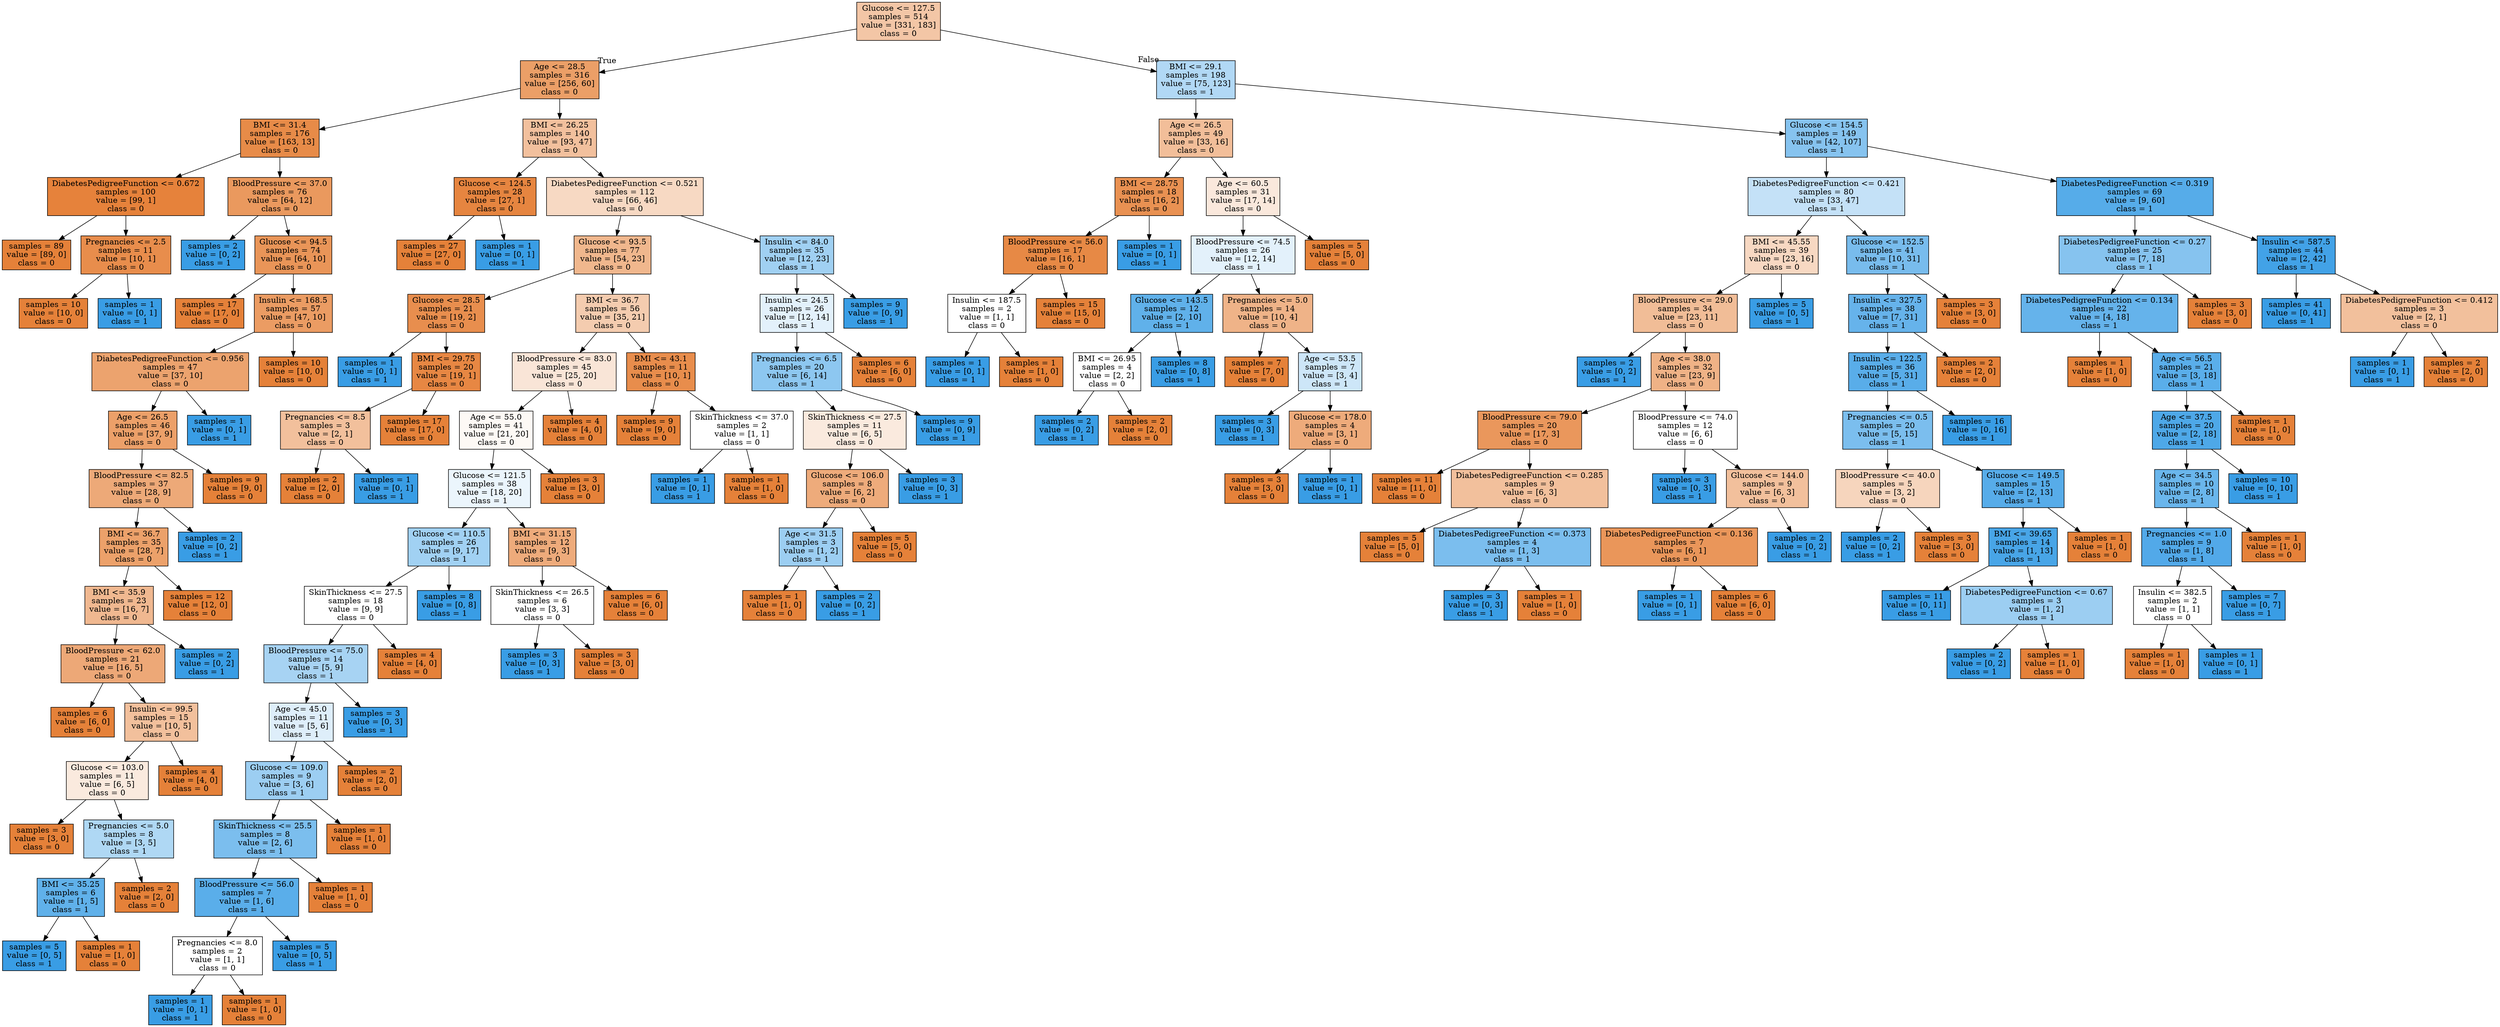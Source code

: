 digraph Tree {
node [shape=box, style="filled", color="black"] ;
0 [label="Glucose <= 127.5\nsamples = 514\nvalue = [331, 183]\nclass = 0", fillcolor="#e5813972"] ;
1 [label="Age <= 28.5\nsamples = 316\nvalue = [256, 60]\nclass = 0", fillcolor="#e58139c3"] ;
0 -> 1 [labeldistance=2.5, labelangle=45, headlabel="True"] ;
2 [label="BMI <= 31.4\nsamples = 176\nvalue = [163, 13]\nclass = 0", fillcolor="#e58139eb"] ;
1 -> 2 ;
3 [label="DiabetesPedigreeFunction <= 0.672\nsamples = 100\nvalue = [99, 1]\nclass = 0", fillcolor="#e58139fc"] ;
2 -> 3 ;
4 [label="samples = 89\nvalue = [89, 0]\nclass = 0", fillcolor="#e58139ff"] ;
3 -> 4 ;
5 [label="Pregnancies <= 2.5\nsamples = 11\nvalue = [10, 1]\nclass = 0", fillcolor="#e58139e6"] ;
3 -> 5 ;
6 [label="samples = 10\nvalue = [10, 0]\nclass = 0", fillcolor="#e58139ff"] ;
5 -> 6 ;
7 [label="samples = 1\nvalue = [0, 1]\nclass = 1", fillcolor="#399de5ff"] ;
5 -> 7 ;
8 [label="BloodPressure <= 37.0\nsamples = 76\nvalue = [64, 12]\nclass = 0", fillcolor="#e58139cf"] ;
2 -> 8 ;
9 [label="samples = 2\nvalue = [0, 2]\nclass = 1", fillcolor="#399de5ff"] ;
8 -> 9 ;
10 [label="Glucose <= 94.5\nsamples = 74\nvalue = [64, 10]\nclass = 0", fillcolor="#e58139d7"] ;
8 -> 10 ;
11 [label="samples = 17\nvalue = [17, 0]\nclass = 0", fillcolor="#e58139ff"] ;
10 -> 11 ;
12 [label="Insulin <= 168.5\nsamples = 57\nvalue = [47, 10]\nclass = 0", fillcolor="#e58139c9"] ;
10 -> 12 ;
13 [label="DiabetesPedigreeFunction <= 0.956\nsamples = 47\nvalue = [37, 10]\nclass = 0", fillcolor="#e58139ba"] ;
12 -> 13 ;
14 [label="Age <= 26.5\nsamples = 46\nvalue = [37, 9]\nclass = 0", fillcolor="#e58139c1"] ;
13 -> 14 ;
15 [label="BloodPressure <= 82.5\nsamples = 37\nvalue = [28, 9]\nclass = 0", fillcolor="#e58139ad"] ;
14 -> 15 ;
16 [label="BMI <= 36.7\nsamples = 35\nvalue = [28, 7]\nclass = 0", fillcolor="#e58139bf"] ;
15 -> 16 ;
17 [label="BMI <= 35.9\nsamples = 23\nvalue = [16, 7]\nclass = 0", fillcolor="#e581398f"] ;
16 -> 17 ;
18 [label="BloodPressure <= 62.0\nsamples = 21\nvalue = [16, 5]\nclass = 0", fillcolor="#e58139af"] ;
17 -> 18 ;
19 [label="samples = 6\nvalue = [6, 0]\nclass = 0", fillcolor="#e58139ff"] ;
18 -> 19 ;
20 [label="Insulin <= 99.5\nsamples = 15\nvalue = [10, 5]\nclass = 0", fillcolor="#e581397f"] ;
18 -> 20 ;
21 [label="Glucose <= 103.0\nsamples = 11\nvalue = [6, 5]\nclass = 0", fillcolor="#e581392a"] ;
20 -> 21 ;
22 [label="samples = 3\nvalue = [3, 0]\nclass = 0", fillcolor="#e58139ff"] ;
21 -> 22 ;
23 [label="Pregnancies <= 5.0\nsamples = 8\nvalue = [3, 5]\nclass = 1", fillcolor="#399de566"] ;
21 -> 23 ;
24 [label="BMI <= 35.25\nsamples = 6\nvalue = [1, 5]\nclass = 1", fillcolor="#399de5cc"] ;
23 -> 24 ;
25 [label="samples = 5\nvalue = [0, 5]\nclass = 1", fillcolor="#399de5ff"] ;
24 -> 25 ;
26 [label="samples = 1\nvalue = [1, 0]\nclass = 0", fillcolor="#e58139ff"] ;
24 -> 26 ;
27 [label="samples = 2\nvalue = [2, 0]\nclass = 0", fillcolor="#e58139ff"] ;
23 -> 27 ;
28 [label="samples = 4\nvalue = [4, 0]\nclass = 0", fillcolor="#e58139ff"] ;
20 -> 28 ;
29 [label="samples = 2\nvalue = [0, 2]\nclass = 1", fillcolor="#399de5ff"] ;
17 -> 29 ;
30 [label="samples = 12\nvalue = [12, 0]\nclass = 0", fillcolor="#e58139ff"] ;
16 -> 30 ;
31 [label="samples = 2\nvalue = [0, 2]\nclass = 1", fillcolor="#399de5ff"] ;
15 -> 31 ;
32 [label="samples = 9\nvalue = [9, 0]\nclass = 0", fillcolor="#e58139ff"] ;
14 -> 32 ;
33 [label="samples = 1\nvalue = [0, 1]\nclass = 1", fillcolor="#399de5ff"] ;
13 -> 33 ;
34 [label="samples = 10\nvalue = [10, 0]\nclass = 0", fillcolor="#e58139ff"] ;
12 -> 34 ;
35 [label="BMI <= 26.25\nsamples = 140\nvalue = [93, 47]\nclass = 0", fillcolor="#e581397e"] ;
1 -> 35 ;
36 [label="Glucose <= 124.5\nsamples = 28\nvalue = [27, 1]\nclass = 0", fillcolor="#e58139f6"] ;
35 -> 36 ;
37 [label="samples = 27\nvalue = [27, 0]\nclass = 0", fillcolor="#e58139ff"] ;
36 -> 37 ;
38 [label="samples = 1\nvalue = [0, 1]\nclass = 1", fillcolor="#399de5ff"] ;
36 -> 38 ;
39 [label="DiabetesPedigreeFunction <= 0.521\nsamples = 112\nvalue = [66, 46]\nclass = 0", fillcolor="#e581394d"] ;
35 -> 39 ;
40 [label="Glucose <= 93.5\nsamples = 77\nvalue = [54, 23]\nclass = 0", fillcolor="#e5813992"] ;
39 -> 40 ;
41 [label="Glucose <= 28.5\nsamples = 21\nvalue = [19, 2]\nclass = 0", fillcolor="#e58139e4"] ;
40 -> 41 ;
42 [label="samples = 1\nvalue = [0, 1]\nclass = 1", fillcolor="#399de5ff"] ;
41 -> 42 ;
43 [label="BMI <= 29.75\nsamples = 20\nvalue = [19, 1]\nclass = 0", fillcolor="#e58139f2"] ;
41 -> 43 ;
44 [label="Pregnancies <= 8.5\nsamples = 3\nvalue = [2, 1]\nclass = 0", fillcolor="#e581397f"] ;
43 -> 44 ;
45 [label="samples = 2\nvalue = [2, 0]\nclass = 0", fillcolor="#e58139ff"] ;
44 -> 45 ;
46 [label="samples = 1\nvalue = [0, 1]\nclass = 1", fillcolor="#399de5ff"] ;
44 -> 46 ;
47 [label="samples = 17\nvalue = [17, 0]\nclass = 0", fillcolor="#e58139ff"] ;
43 -> 47 ;
48 [label="BMI <= 36.7\nsamples = 56\nvalue = [35, 21]\nclass = 0", fillcolor="#e5813966"] ;
40 -> 48 ;
49 [label="BloodPressure <= 83.0\nsamples = 45\nvalue = [25, 20]\nclass = 0", fillcolor="#e5813933"] ;
48 -> 49 ;
50 [label="Age <= 55.0\nsamples = 41\nvalue = [21, 20]\nclass = 0", fillcolor="#e581390c"] ;
49 -> 50 ;
51 [label="Glucose <= 121.5\nsamples = 38\nvalue = [18, 20]\nclass = 1", fillcolor="#399de519"] ;
50 -> 51 ;
52 [label="Glucose <= 110.5\nsamples = 26\nvalue = [9, 17]\nclass = 1", fillcolor="#399de578"] ;
51 -> 52 ;
53 [label="SkinThickness <= 27.5\nsamples = 18\nvalue = [9, 9]\nclass = 0", fillcolor="#e5813900"] ;
52 -> 53 ;
54 [label="BloodPressure <= 75.0\nsamples = 14\nvalue = [5, 9]\nclass = 1", fillcolor="#399de571"] ;
53 -> 54 ;
55 [label="Age <= 45.0\nsamples = 11\nvalue = [5, 6]\nclass = 1", fillcolor="#399de52a"] ;
54 -> 55 ;
56 [label="Glucose <= 109.0\nsamples = 9\nvalue = [3, 6]\nclass = 1", fillcolor="#399de57f"] ;
55 -> 56 ;
57 [label="SkinThickness <= 25.5\nsamples = 8\nvalue = [2, 6]\nclass = 1", fillcolor="#399de5aa"] ;
56 -> 57 ;
58 [label="BloodPressure <= 56.0\nsamples = 7\nvalue = [1, 6]\nclass = 1", fillcolor="#399de5d4"] ;
57 -> 58 ;
59 [label="Pregnancies <= 8.0\nsamples = 2\nvalue = [1, 1]\nclass = 0", fillcolor="#e5813900"] ;
58 -> 59 ;
60 [label="samples = 1\nvalue = [0, 1]\nclass = 1", fillcolor="#399de5ff"] ;
59 -> 60 ;
61 [label="samples = 1\nvalue = [1, 0]\nclass = 0", fillcolor="#e58139ff"] ;
59 -> 61 ;
62 [label="samples = 5\nvalue = [0, 5]\nclass = 1", fillcolor="#399de5ff"] ;
58 -> 62 ;
63 [label="samples = 1\nvalue = [1, 0]\nclass = 0", fillcolor="#e58139ff"] ;
57 -> 63 ;
64 [label="samples = 1\nvalue = [1, 0]\nclass = 0", fillcolor="#e58139ff"] ;
56 -> 64 ;
65 [label="samples = 2\nvalue = [2, 0]\nclass = 0", fillcolor="#e58139ff"] ;
55 -> 65 ;
66 [label="samples = 3\nvalue = [0, 3]\nclass = 1", fillcolor="#399de5ff"] ;
54 -> 66 ;
67 [label="samples = 4\nvalue = [4, 0]\nclass = 0", fillcolor="#e58139ff"] ;
53 -> 67 ;
68 [label="samples = 8\nvalue = [0, 8]\nclass = 1", fillcolor="#399de5ff"] ;
52 -> 68 ;
69 [label="BMI <= 31.15\nsamples = 12\nvalue = [9, 3]\nclass = 0", fillcolor="#e58139aa"] ;
51 -> 69 ;
70 [label="SkinThickness <= 26.5\nsamples = 6\nvalue = [3, 3]\nclass = 0", fillcolor="#e5813900"] ;
69 -> 70 ;
71 [label="samples = 3\nvalue = [0, 3]\nclass = 1", fillcolor="#399de5ff"] ;
70 -> 71 ;
72 [label="samples = 3\nvalue = [3, 0]\nclass = 0", fillcolor="#e58139ff"] ;
70 -> 72 ;
73 [label="samples = 6\nvalue = [6, 0]\nclass = 0", fillcolor="#e58139ff"] ;
69 -> 73 ;
74 [label="samples = 3\nvalue = [3, 0]\nclass = 0", fillcolor="#e58139ff"] ;
50 -> 74 ;
75 [label="samples = 4\nvalue = [4, 0]\nclass = 0", fillcolor="#e58139ff"] ;
49 -> 75 ;
76 [label="BMI <= 43.1\nsamples = 11\nvalue = [10, 1]\nclass = 0", fillcolor="#e58139e6"] ;
48 -> 76 ;
77 [label="samples = 9\nvalue = [9, 0]\nclass = 0", fillcolor="#e58139ff"] ;
76 -> 77 ;
78 [label="SkinThickness <= 37.0\nsamples = 2\nvalue = [1, 1]\nclass = 0", fillcolor="#e5813900"] ;
76 -> 78 ;
79 [label="samples = 1\nvalue = [0, 1]\nclass = 1", fillcolor="#399de5ff"] ;
78 -> 79 ;
80 [label="samples = 1\nvalue = [1, 0]\nclass = 0", fillcolor="#e58139ff"] ;
78 -> 80 ;
81 [label="Insulin <= 84.0\nsamples = 35\nvalue = [12, 23]\nclass = 1", fillcolor="#399de57a"] ;
39 -> 81 ;
82 [label="Insulin <= 24.5\nsamples = 26\nvalue = [12, 14]\nclass = 1", fillcolor="#399de524"] ;
81 -> 82 ;
83 [label="Pregnancies <= 6.5\nsamples = 20\nvalue = [6, 14]\nclass = 1", fillcolor="#399de592"] ;
82 -> 83 ;
84 [label="SkinThickness <= 27.5\nsamples = 11\nvalue = [6, 5]\nclass = 0", fillcolor="#e581392a"] ;
83 -> 84 ;
85 [label="Glucose <= 106.0\nsamples = 8\nvalue = [6, 2]\nclass = 0", fillcolor="#e58139aa"] ;
84 -> 85 ;
86 [label="Age <= 31.5\nsamples = 3\nvalue = [1, 2]\nclass = 1", fillcolor="#399de57f"] ;
85 -> 86 ;
87 [label="samples = 1\nvalue = [1, 0]\nclass = 0", fillcolor="#e58139ff"] ;
86 -> 87 ;
88 [label="samples = 2\nvalue = [0, 2]\nclass = 1", fillcolor="#399de5ff"] ;
86 -> 88 ;
89 [label="samples = 5\nvalue = [5, 0]\nclass = 0", fillcolor="#e58139ff"] ;
85 -> 89 ;
90 [label="samples = 3\nvalue = [0, 3]\nclass = 1", fillcolor="#399de5ff"] ;
84 -> 90 ;
91 [label="samples = 9\nvalue = [0, 9]\nclass = 1", fillcolor="#399de5ff"] ;
83 -> 91 ;
92 [label="samples = 6\nvalue = [6, 0]\nclass = 0", fillcolor="#e58139ff"] ;
82 -> 92 ;
93 [label="samples = 9\nvalue = [0, 9]\nclass = 1", fillcolor="#399de5ff"] ;
81 -> 93 ;
94 [label="BMI <= 29.1\nsamples = 198\nvalue = [75, 123]\nclass = 1", fillcolor="#399de564"] ;
0 -> 94 [labeldistance=2.5, labelangle=-45, headlabel="False"] ;
95 [label="Age <= 26.5\nsamples = 49\nvalue = [33, 16]\nclass = 0", fillcolor="#e5813983"] ;
94 -> 95 ;
96 [label="BMI <= 28.75\nsamples = 18\nvalue = [16, 2]\nclass = 0", fillcolor="#e58139df"] ;
95 -> 96 ;
97 [label="BloodPressure <= 56.0\nsamples = 17\nvalue = [16, 1]\nclass = 0", fillcolor="#e58139ef"] ;
96 -> 97 ;
98 [label="Insulin <= 187.5\nsamples = 2\nvalue = [1, 1]\nclass = 0", fillcolor="#e5813900"] ;
97 -> 98 ;
99 [label="samples = 1\nvalue = [0, 1]\nclass = 1", fillcolor="#399de5ff"] ;
98 -> 99 ;
100 [label="samples = 1\nvalue = [1, 0]\nclass = 0", fillcolor="#e58139ff"] ;
98 -> 100 ;
101 [label="samples = 15\nvalue = [15, 0]\nclass = 0", fillcolor="#e58139ff"] ;
97 -> 101 ;
102 [label="samples = 1\nvalue = [0, 1]\nclass = 1", fillcolor="#399de5ff"] ;
96 -> 102 ;
103 [label="Age <= 60.5\nsamples = 31\nvalue = [17, 14]\nclass = 0", fillcolor="#e581392d"] ;
95 -> 103 ;
104 [label="BloodPressure <= 74.5\nsamples = 26\nvalue = [12, 14]\nclass = 1", fillcolor="#399de524"] ;
103 -> 104 ;
105 [label="Glucose <= 143.5\nsamples = 12\nvalue = [2, 10]\nclass = 1", fillcolor="#399de5cc"] ;
104 -> 105 ;
106 [label="BMI <= 26.95\nsamples = 4\nvalue = [2, 2]\nclass = 0", fillcolor="#e5813900"] ;
105 -> 106 ;
107 [label="samples = 2\nvalue = [0, 2]\nclass = 1", fillcolor="#399de5ff"] ;
106 -> 107 ;
108 [label="samples = 2\nvalue = [2, 0]\nclass = 0", fillcolor="#e58139ff"] ;
106 -> 108 ;
109 [label="samples = 8\nvalue = [0, 8]\nclass = 1", fillcolor="#399de5ff"] ;
105 -> 109 ;
110 [label="Pregnancies <= 5.0\nsamples = 14\nvalue = [10, 4]\nclass = 0", fillcolor="#e5813999"] ;
104 -> 110 ;
111 [label="samples = 7\nvalue = [7, 0]\nclass = 0", fillcolor="#e58139ff"] ;
110 -> 111 ;
112 [label="Age <= 53.5\nsamples = 7\nvalue = [3, 4]\nclass = 1", fillcolor="#399de540"] ;
110 -> 112 ;
113 [label="samples = 3\nvalue = [0, 3]\nclass = 1", fillcolor="#399de5ff"] ;
112 -> 113 ;
114 [label="Glucose <= 178.0\nsamples = 4\nvalue = [3, 1]\nclass = 0", fillcolor="#e58139aa"] ;
112 -> 114 ;
115 [label="samples = 3\nvalue = [3, 0]\nclass = 0", fillcolor="#e58139ff"] ;
114 -> 115 ;
116 [label="samples = 1\nvalue = [0, 1]\nclass = 1", fillcolor="#399de5ff"] ;
114 -> 116 ;
117 [label="samples = 5\nvalue = [5, 0]\nclass = 0", fillcolor="#e58139ff"] ;
103 -> 117 ;
118 [label="Glucose <= 154.5\nsamples = 149\nvalue = [42, 107]\nclass = 1", fillcolor="#399de59b"] ;
94 -> 118 ;
119 [label="DiabetesPedigreeFunction <= 0.421\nsamples = 80\nvalue = [33, 47]\nclass = 1", fillcolor="#399de54c"] ;
118 -> 119 ;
120 [label="BMI <= 45.55\nsamples = 39\nvalue = [23, 16]\nclass = 0", fillcolor="#e581394e"] ;
119 -> 120 ;
121 [label="BloodPressure <= 29.0\nsamples = 34\nvalue = [23, 11]\nclass = 0", fillcolor="#e5813985"] ;
120 -> 121 ;
122 [label="samples = 2\nvalue = [0, 2]\nclass = 1", fillcolor="#399de5ff"] ;
121 -> 122 ;
123 [label="Age <= 38.0\nsamples = 32\nvalue = [23, 9]\nclass = 0", fillcolor="#e581399b"] ;
121 -> 123 ;
124 [label="BloodPressure <= 79.0\nsamples = 20\nvalue = [17, 3]\nclass = 0", fillcolor="#e58139d2"] ;
123 -> 124 ;
125 [label="samples = 11\nvalue = [11, 0]\nclass = 0", fillcolor="#e58139ff"] ;
124 -> 125 ;
126 [label="DiabetesPedigreeFunction <= 0.285\nsamples = 9\nvalue = [6, 3]\nclass = 0", fillcolor="#e581397f"] ;
124 -> 126 ;
127 [label="samples = 5\nvalue = [5, 0]\nclass = 0", fillcolor="#e58139ff"] ;
126 -> 127 ;
128 [label="DiabetesPedigreeFunction <= 0.373\nsamples = 4\nvalue = [1, 3]\nclass = 1", fillcolor="#399de5aa"] ;
126 -> 128 ;
129 [label="samples = 3\nvalue = [0, 3]\nclass = 1", fillcolor="#399de5ff"] ;
128 -> 129 ;
130 [label="samples = 1\nvalue = [1, 0]\nclass = 0", fillcolor="#e58139ff"] ;
128 -> 130 ;
131 [label="BloodPressure <= 74.0\nsamples = 12\nvalue = [6, 6]\nclass = 0", fillcolor="#e5813900"] ;
123 -> 131 ;
132 [label="samples = 3\nvalue = [0, 3]\nclass = 1", fillcolor="#399de5ff"] ;
131 -> 132 ;
133 [label="Glucose <= 144.0\nsamples = 9\nvalue = [6, 3]\nclass = 0", fillcolor="#e581397f"] ;
131 -> 133 ;
134 [label="DiabetesPedigreeFunction <= 0.136\nsamples = 7\nvalue = [6, 1]\nclass = 0", fillcolor="#e58139d4"] ;
133 -> 134 ;
135 [label="samples = 1\nvalue = [0, 1]\nclass = 1", fillcolor="#399de5ff"] ;
134 -> 135 ;
136 [label="samples = 6\nvalue = [6, 0]\nclass = 0", fillcolor="#e58139ff"] ;
134 -> 136 ;
137 [label="samples = 2\nvalue = [0, 2]\nclass = 1", fillcolor="#399de5ff"] ;
133 -> 137 ;
138 [label="samples = 5\nvalue = [0, 5]\nclass = 1", fillcolor="#399de5ff"] ;
120 -> 138 ;
139 [label="Glucose <= 152.5\nsamples = 41\nvalue = [10, 31]\nclass = 1", fillcolor="#399de5ad"] ;
119 -> 139 ;
140 [label="Insulin <= 327.5\nsamples = 38\nvalue = [7, 31]\nclass = 1", fillcolor="#399de5c5"] ;
139 -> 140 ;
141 [label="Insulin <= 122.5\nsamples = 36\nvalue = [5, 31]\nclass = 1", fillcolor="#399de5d6"] ;
140 -> 141 ;
142 [label="Pregnancies <= 0.5\nsamples = 20\nvalue = [5, 15]\nclass = 1", fillcolor="#399de5aa"] ;
141 -> 142 ;
143 [label="BloodPressure <= 40.0\nsamples = 5\nvalue = [3, 2]\nclass = 0", fillcolor="#e5813955"] ;
142 -> 143 ;
144 [label="samples = 2\nvalue = [0, 2]\nclass = 1", fillcolor="#399de5ff"] ;
143 -> 144 ;
145 [label="samples = 3\nvalue = [3, 0]\nclass = 0", fillcolor="#e58139ff"] ;
143 -> 145 ;
146 [label="Glucose <= 149.5\nsamples = 15\nvalue = [2, 13]\nclass = 1", fillcolor="#399de5d8"] ;
142 -> 146 ;
147 [label="BMI <= 39.65\nsamples = 14\nvalue = [1, 13]\nclass = 1", fillcolor="#399de5eb"] ;
146 -> 147 ;
148 [label="samples = 11\nvalue = [0, 11]\nclass = 1", fillcolor="#399de5ff"] ;
147 -> 148 ;
149 [label="DiabetesPedigreeFunction <= 0.67\nsamples = 3\nvalue = [1, 2]\nclass = 1", fillcolor="#399de57f"] ;
147 -> 149 ;
150 [label="samples = 2\nvalue = [0, 2]\nclass = 1", fillcolor="#399de5ff"] ;
149 -> 150 ;
151 [label="samples = 1\nvalue = [1, 0]\nclass = 0", fillcolor="#e58139ff"] ;
149 -> 151 ;
152 [label="samples = 1\nvalue = [1, 0]\nclass = 0", fillcolor="#e58139ff"] ;
146 -> 152 ;
153 [label="samples = 16\nvalue = [0, 16]\nclass = 1", fillcolor="#399de5ff"] ;
141 -> 153 ;
154 [label="samples = 2\nvalue = [2, 0]\nclass = 0", fillcolor="#e58139ff"] ;
140 -> 154 ;
155 [label="samples = 3\nvalue = [3, 0]\nclass = 0", fillcolor="#e58139ff"] ;
139 -> 155 ;
156 [label="DiabetesPedigreeFunction <= 0.319\nsamples = 69\nvalue = [9, 60]\nclass = 1", fillcolor="#399de5d9"] ;
118 -> 156 ;
157 [label="DiabetesPedigreeFunction <= 0.27\nsamples = 25\nvalue = [7, 18]\nclass = 1", fillcolor="#399de59c"] ;
156 -> 157 ;
158 [label="DiabetesPedigreeFunction <= 0.134\nsamples = 22\nvalue = [4, 18]\nclass = 1", fillcolor="#399de5c6"] ;
157 -> 158 ;
159 [label="samples = 1\nvalue = [1, 0]\nclass = 0", fillcolor="#e58139ff"] ;
158 -> 159 ;
160 [label="Age <= 56.5\nsamples = 21\nvalue = [3, 18]\nclass = 1", fillcolor="#399de5d4"] ;
158 -> 160 ;
161 [label="Age <= 37.5\nsamples = 20\nvalue = [2, 18]\nclass = 1", fillcolor="#399de5e3"] ;
160 -> 161 ;
162 [label="Age <= 34.5\nsamples = 10\nvalue = [2, 8]\nclass = 1", fillcolor="#399de5bf"] ;
161 -> 162 ;
163 [label="Pregnancies <= 1.0\nsamples = 9\nvalue = [1, 8]\nclass = 1", fillcolor="#399de5df"] ;
162 -> 163 ;
164 [label="Insulin <= 382.5\nsamples = 2\nvalue = [1, 1]\nclass = 0", fillcolor="#e5813900"] ;
163 -> 164 ;
165 [label="samples = 1\nvalue = [1, 0]\nclass = 0", fillcolor="#e58139ff"] ;
164 -> 165 ;
166 [label="samples = 1\nvalue = [0, 1]\nclass = 1", fillcolor="#399de5ff"] ;
164 -> 166 ;
167 [label="samples = 7\nvalue = [0, 7]\nclass = 1", fillcolor="#399de5ff"] ;
163 -> 167 ;
168 [label="samples = 1\nvalue = [1, 0]\nclass = 0", fillcolor="#e58139ff"] ;
162 -> 168 ;
169 [label="samples = 10\nvalue = [0, 10]\nclass = 1", fillcolor="#399de5ff"] ;
161 -> 169 ;
170 [label="samples = 1\nvalue = [1, 0]\nclass = 0", fillcolor="#e58139ff"] ;
160 -> 170 ;
171 [label="samples = 3\nvalue = [3, 0]\nclass = 0", fillcolor="#e58139ff"] ;
157 -> 171 ;
172 [label="Insulin <= 587.5\nsamples = 44\nvalue = [2, 42]\nclass = 1", fillcolor="#399de5f3"] ;
156 -> 172 ;
173 [label="samples = 41\nvalue = [0, 41]\nclass = 1", fillcolor="#399de5ff"] ;
172 -> 173 ;
174 [label="DiabetesPedigreeFunction <= 0.412\nsamples = 3\nvalue = [2, 1]\nclass = 0", fillcolor="#e581397f"] ;
172 -> 174 ;
175 [label="samples = 1\nvalue = [0, 1]\nclass = 1", fillcolor="#399de5ff"] ;
174 -> 175 ;
176 [label="samples = 2\nvalue = [2, 0]\nclass = 0", fillcolor="#e58139ff"] ;
174 -> 176 ;
}